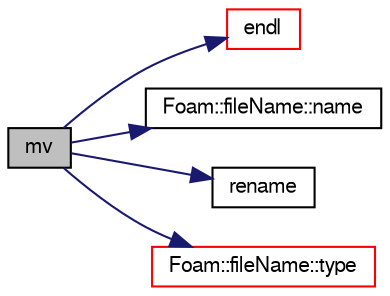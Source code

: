 digraph "mv"
{
  bgcolor="transparent";
  edge [fontname="FreeSans",fontsize="10",labelfontname="FreeSans",labelfontsize="10"];
  node [fontname="FreeSans",fontsize="10",shape=record];
  rankdir="LR";
  Node1 [label="mv",height=0.2,width=0.4,color="black", fillcolor="grey75", style="filled" fontcolor="black"];
  Node1 -> Node2 [color="midnightblue",fontsize="10",style="solid",fontname="FreeSans"];
  Node2 [label="endl",height=0.2,width=0.4,color="red",URL="$a10237.html#a2db8fe02a0d3909e9351bb4275b23ce4",tooltip="Add newline and flush stream. "];
  Node1 -> Node3 [color="midnightblue",fontsize="10",style="solid",fontname="FreeSans"];
  Node3 [label="Foam::fileName::name",height=0.2,width=0.4,color="black",URL="$a00758.html#a998485fa6e866c6158d991d4cfd4e384",tooltip="Return file name (part beyond last /) "];
  Node1 -> Node4 [color="midnightblue",fontsize="10",style="solid",fontname="FreeSans"];
  Node4 [label="rename",height=0.2,width=0.4,color="black",URL="$a02890.html#a9d5cb87f154005f7d60d8f91e5bb827f"];
  Node1 -> Node5 [color="midnightblue",fontsize="10",style="solid",fontname="FreeSans"];
  Node5 [label="Foam::fileName::type",height=0.2,width=0.4,color="red",URL="$a00758.html#a7c5e40b1d0c49b30cc37289472aa2a4b",tooltip="Return the file type: FILE, DIRECTORY or UNDEFINED. "];
}
